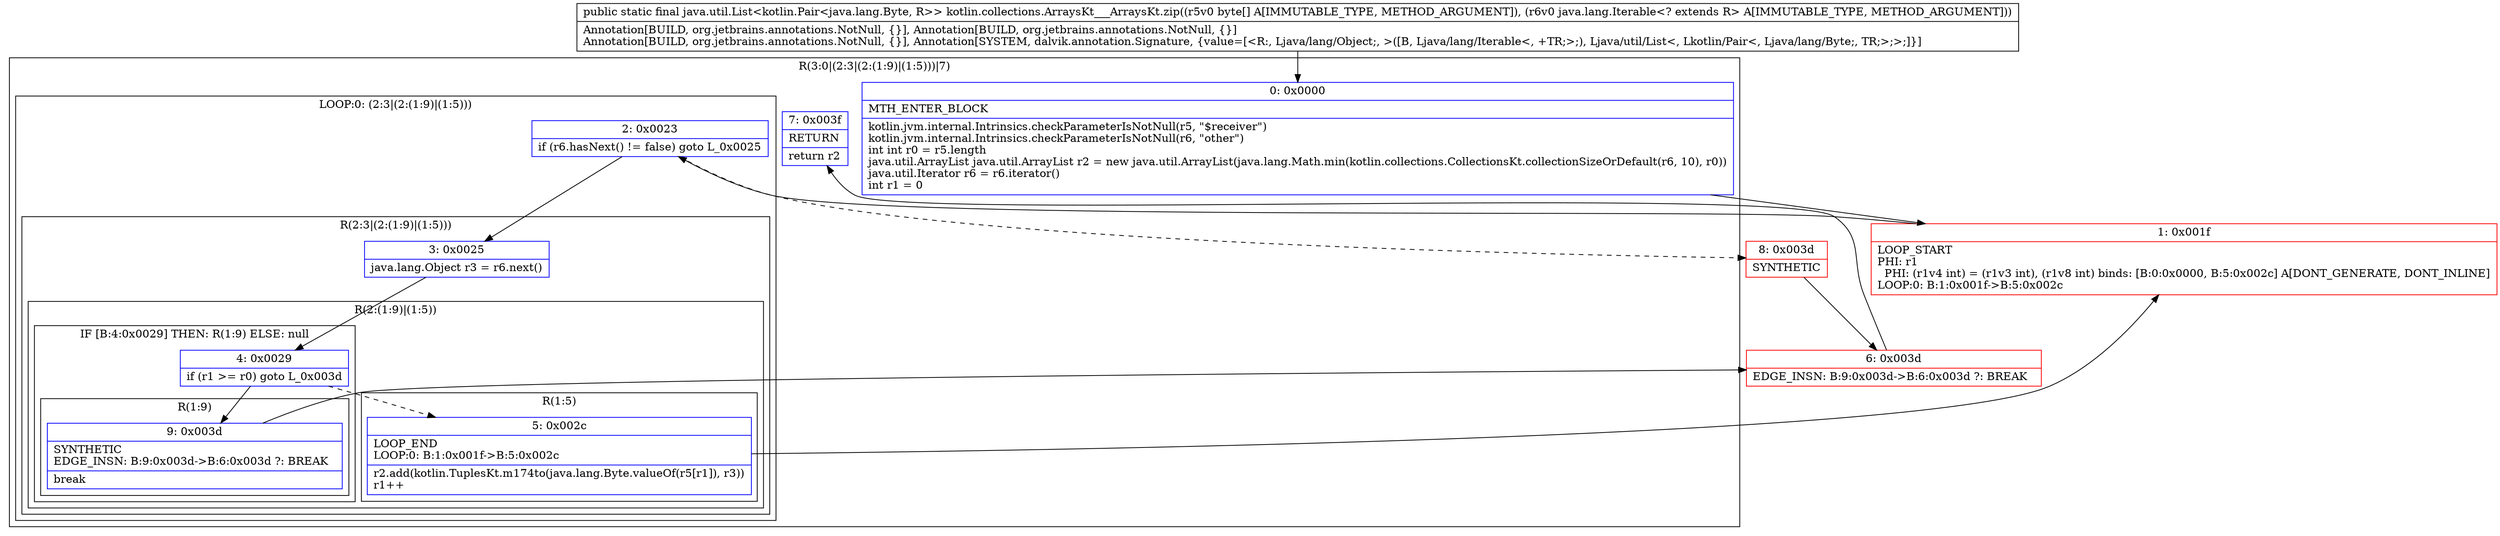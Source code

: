 digraph "CFG forkotlin.collections.ArraysKt___ArraysKt.zip([BLjava\/lang\/Iterable;)Ljava\/util\/List;" {
subgraph cluster_Region_204188518 {
label = "R(3:0|(2:3|(2:(1:9)|(1:5)))|7)";
node [shape=record,color=blue];
Node_0 [shape=record,label="{0\:\ 0x0000|MTH_ENTER_BLOCK\l|kotlin.jvm.internal.Intrinsics.checkParameterIsNotNull(r5, \"$receiver\")\lkotlin.jvm.internal.Intrinsics.checkParameterIsNotNull(r6, \"other\")\lint int r0 = r5.length\ljava.util.ArrayList java.util.ArrayList r2 = new java.util.ArrayList(java.lang.Math.min(kotlin.collections.CollectionsKt.collectionSizeOrDefault(r6, 10), r0))\ljava.util.Iterator r6 = r6.iterator()\lint r1 = 0\l}"];
subgraph cluster_LoopRegion_1072526624 {
label = "LOOP:0: (2:3|(2:(1:9)|(1:5)))";
node [shape=record,color=blue];
Node_2 [shape=record,label="{2\:\ 0x0023|if (r6.hasNext() != false) goto L_0x0025\l}"];
subgraph cluster_Region_1079164280 {
label = "R(2:3|(2:(1:9)|(1:5)))";
node [shape=record,color=blue];
Node_3 [shape=record,label="{3\:\ 0x0025|java.lang.Object r3 = r6.next()\l}"];
subgraph cluster_Region_345231127 {
label = "R(2:(1:9)|(1:5))";
node [shape=record,color=blue];
subgraph cluster_IfRegion_63126408 {
label = "IF [B:4:0x0029] THEN: R(1:9) ELSE: null";
node [shape=record,color=blue];
Node_4 [shape=record,label="{4\:\ 0x0029|if (r1 \>= r0) goto L_0x003d\l}"];
subgraph cluster_Region_1775338114 {
label = "R(1:9)";
node [shape=record,color=blue];
Node_9 [shape=record,label="{9\:\ 0x003d|SYNTHETIC\lEDGE_INSN: B:9:0x003d\-\>B:6:0x003d ?: BREAK  \l|break\l}"];
}
}
subgraph cluster_Region_664474844 {
label = "R(1:5)";
node [shape=record,color=blue];
Node_5 [shape=record,label="{5\:\ 0x002c|LOOP_END\lLOOP:0: B:1:0x001f\-\>B:5:0x002c\l|r2.add(kotlin.TuplesKt.m174to(java.lang.Byte.valueOf(r5[r1]), r3))\lr1++\l}"];
}
}
}
}
Node_7 [shape=record,label="{7\:\ 0x003f|RETURN\l|return r2\l}"];
}
Node_1 [shape=record,color=red,label="{1\:\ 0x001f|LOOP_START\lPHI: r1 \l  PHI: (r1v4 int) = (r1v3 int), (r1v8 int) binds: [B:0:0x0000, B:5:0x002c] A[DONT_GENERATE, DONT_INLINE]\lLOOP:0: B:1:0x001f\-\>B:5:0x002c\l}"];
Node_6 [shape=record,color=red,label="{6\:\ 0x003d|EDGE_INSN: B:9:0x003d\-\>B:6:0x003d ?: BREAK  \l}"];
Node_8 [shape=record,color=red,label="{8\:\ 0x003d|SYNTHETIC\l}"];
MethodNode[shape=record,label="{public static final java.util.List\<kotlin.Pair\<java.lang.Byte, R\>\> kotlin.collections.ArraysKt___ArraysKt.zip((r5v0 byte[] A[IMMUTABLE_TYPE, METHOD_ARGUMENT]), (r6v0 java.lang.Iterable\<? extends R\> A[IMMUTABLE_TYPE, METHOD_ARGUMENT]))  | Annotation[BUILD, org.jetbrains.annotations.NotNull, \{\}], Annotation[BUILD, org.jetbrains.annotations.NotNull, \{\}]\lAnnotation[BUILD, org.jetbrains.annotations.NotNull, \{\}], Annotation[SYSTEM, dalvik.annotation.Signature, \{value=[\<R:, Ljava\/lang\/Object;, \>([B, Ljava\/lang\/Iterable\<, +TR;\>;), Ljava\/util\/List\<, Lkotlin\/Pair\<, Ljava\/lang\/Byte;, TR;\>;\>;]\}]\l}"];
MethodNode -> Node_0;
Node_0 -> Node_1;
Node_2 -> Node_3;
Node_2 -> Node_8[style=dashed];
Node_3 -> Node_4;
Node_4 -> Node_5[style=dashed];
Node_4 -> Node_9;
Node_9 -> Node_6;
Node_5 -> Node_1;
Node_1 -> Node_2;
Node_6 -> Node_7;
Node_8 -> Node_6;
}

